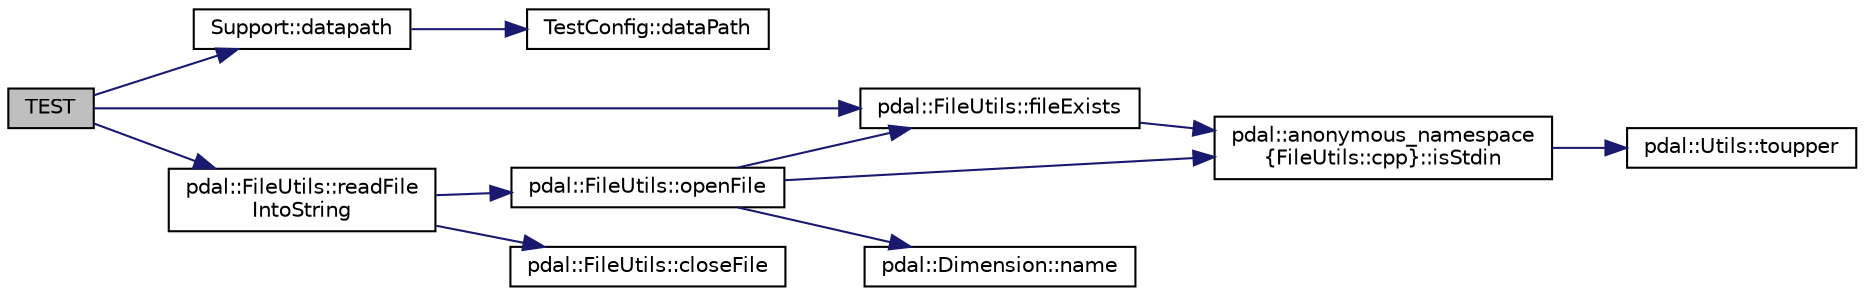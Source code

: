 digraph "TEST"
{
  edge [fontname="Helvetica",fontsize="10",labelfontname="Helvetica",labelfontsize="10"];
  node [fontname="Helvetica",fontsize="10",shape=record];
  rankdir="LR";
  Node1 [label="TEST",height=0.2,width=0.4,color="black", fillcolor="grey75", style="filled", fontcolor="black"];
  Node1 -> Node2 [color="midnightblue",fontsize="10",style="solid",fontname="Helvetica"];
  Node2 [label="Support::datapath",height=0.2,width=0.4,color="black", fillcolor="white", style="filled",URL="$classSupport.html#a9bbdf6f202f4f2e45e7a53007dd0a238"];
  Node2 -> Node3 [color="midnightblue",fontsize="10",style="solid",fontname="Helvetica"];
  Node3 [label="TestConfig::dataPath",height=0.2,width=0.4,color="black", fillcolor="white", style="filled",URL="$namespaceTestConfig.html#a0e622015f0610c2cfcbb3739b972d877"];
  Node1 -> Node4 [color="midnightblue",fontsize="10",style="solid",fontname="Helvetica"];
  Node4 [label="pdal::FileUtils::fileExists",height=0.2,width=0.4,color="black", fillcolor="white", style="filled",URL="$namespacepdal_1_1FileUtils.html#ae2b8f1ddc38b0033b685a0bde6106ba1"];
  Node4 -> Node5 [color="midnightblue",fontsize="10",style="solid",fontname="Helvetica"];
  Node5 [label="pdal::anonymous_namespace\l\{FileUtils::cpp\}::isStdin",height=0.2,width=0.4,color="black", fillcolor="white", style="filled",URL="$namespacepdal_1_1anonymous__namespace_02FileUtils_8cpp_03.html#a813a530ad72d50f747643f1bb996cacf"];
  Node5 -> Node6 [color="midnightblue",fontsize="10",style="solid",fontname="Helvetica"];
  Node6 [label="pdal::Utils::toupper",height=0.2,width=0.4,color="black", fillcolor="white", style="filled",URL="$namespacepdal_1_1Utils.html#a28e3e2faff94b20f9908e77bc54ed983"];
  Node1 -> Node7 [color="midnightblue",fontsize="10",style="solid",fontname="Helvetica"];
  Node7 [label="pdal::FileUtils::readFile\lIntoString",height=0.2,width=0.4,color="black", fillcolor="white", style="filled",URL="$namespacepdal_1_1FileUtils.html#a183613921413dc5f8fe3efe45763945c"];
  Node7 -> Node8 [color="midnightblue",fontsize="10",style="solid",fontname="Helvetica"];
  Node8 [label="pdal::FileUtils::openFile",height=0.2,width=0.4,color="black", fillcolor="white", style="filled",URL="$namespacepdal_1_1FileUtils.html#aeeda62ff11a1e6bcc9175f51f7efe522"];
  Node8 -> Node9 [color="midnightblue",fontsize="10",style="solid",fontname="Helvetica"];
  Node9 [label="pdal::Dimension::name",height=0.2,width=0.4,color="black", fillcolor="white", style="filled",URL="$namespacepdal_1_1Dimension.html#af3176b0b7e6b4be000317846cf7c2718"];
  Node8 -> Node5 [color="midnightblue",fontsize="10",style="solid",fontname="Helvetica"];
  Node8 -> Node4 [color="midnightblue",fontsize="10",style="solid",fontname="Helvetica"];
  Node7 -> Node10 [color="midnightblue",fontsize="10",style="solid",fontname="Helvetica"];
  Node10 [label="pdal::FileUtils::closeFile",height=0.2,width=0.4,color="black", fillcolor="white", style="filled",URL="$namespacepdal_1_1FileUtils.html#a04d2d37c72f0f400f5d5b917b2f2ba05"];
}
